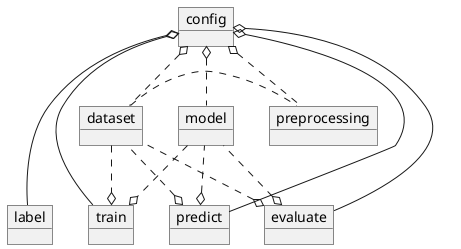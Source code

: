 @startuml workflow
'left to right direction
object dataset
object label
object evaluate

object model
object preprocessing
object train
object predict

object config

config o.down- dataset
config o- label
config o- evaluate
config o.down- model
config o.down- preprocessing
config o- train
config o- predict

dataset .right. preprocessing
evaluate o. dataset
evaluate o. model
train o.up. dataset
train o.up. model
predict o. dataset
predict o. model

label -[hidden]right- train
model -[hidden]left- dataset
model -[hidden]down- label
train -[hidden]right- predict
predict -[hidden]right- evaluate
@enduml

